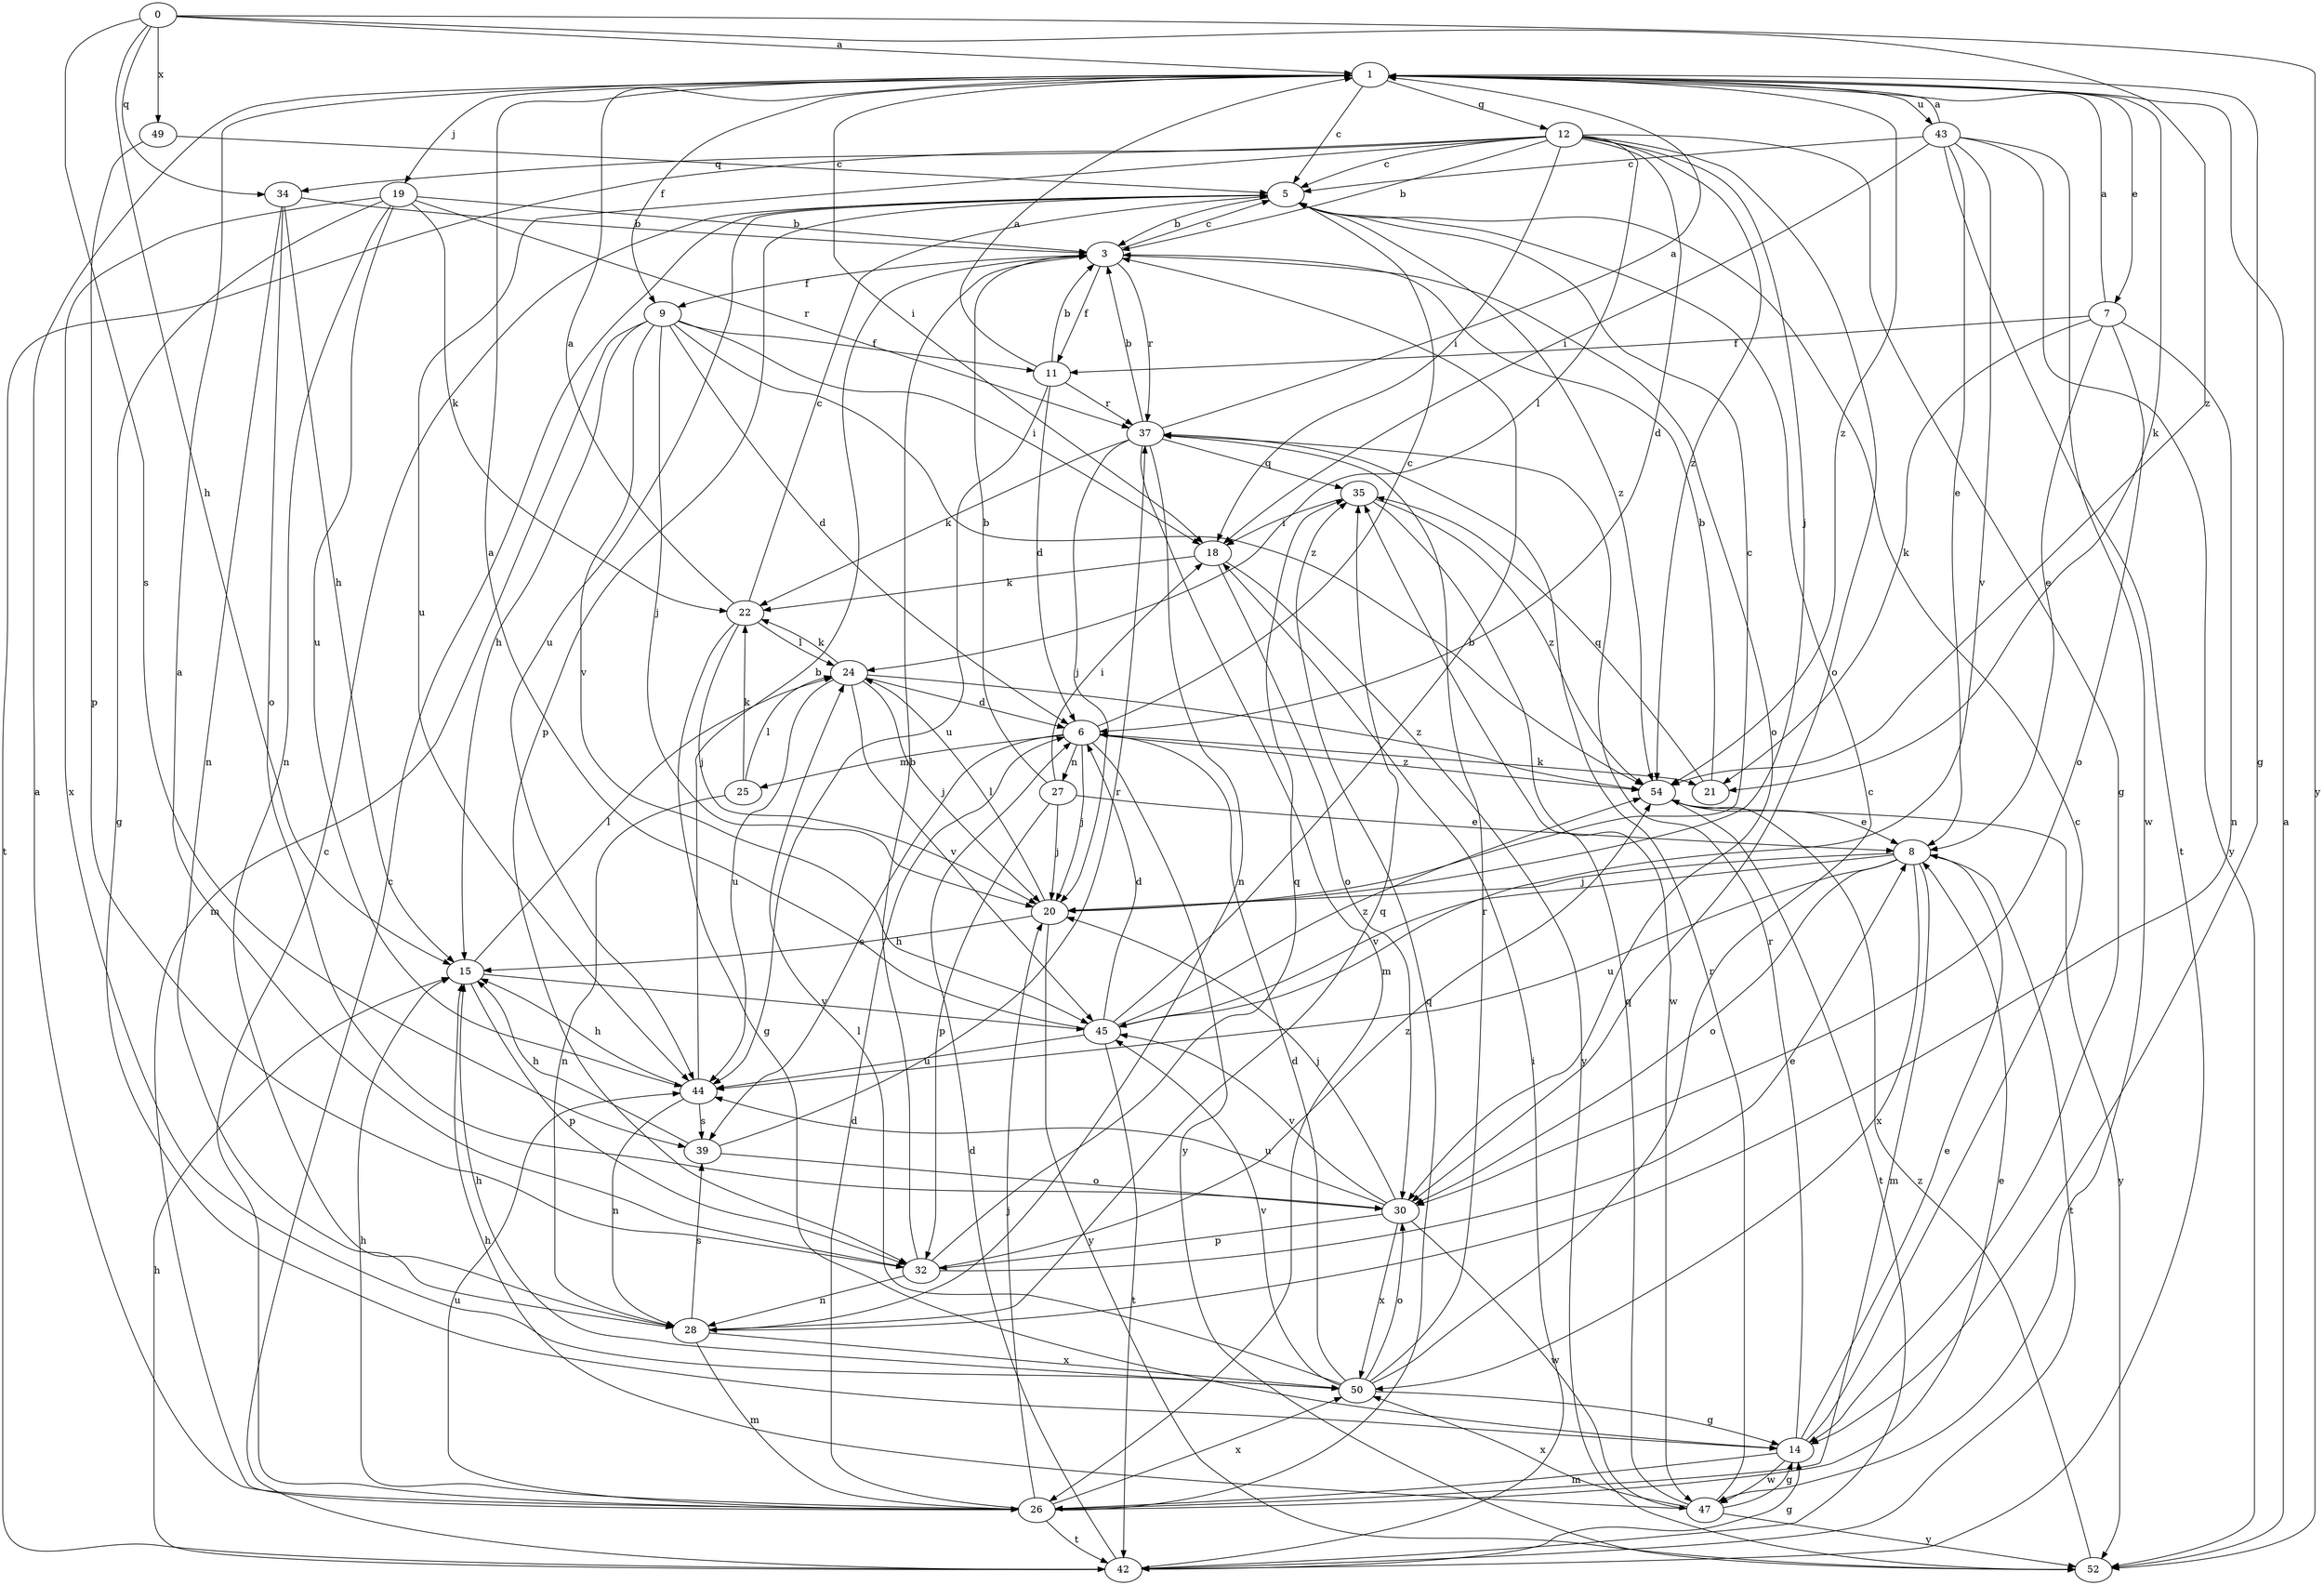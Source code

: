 strict digraph  {
0;
1;
3;
5;
6;
7;
8;
9;
11;
12;
14;
15;
18;
19;
20;
21;
22;
24;
25;
26;
27;
28;
30;
32;
34;
35;
37;
39;
42;
43;
44;
45;
47;
49;
50;
52;
54;
0 -> 1  [label=a];
0 -> 15  [label=h];
0 -> 34  [label=q];
0 -> 39  [label=s];
0 -> 49  [label=x];
0 -> 52  [label=y];
0 -> 54  [label=z];
1 -> 5  [label=c];
1 -> 7  [label=e];
1 -> 9  [label=f];
1 -> 12  [label=g];
1 -> 14  [label=g];
1 -> 18  [label=i];
1 -> 19  [label=j];
1 -> 21  [label=k];
1 -> 43  [label=u];
1 -> 54  [label=z];
3 -> 5  [label=c];
3 -> 9  [label=f];
3 -> 11  [label=f];
3 -> 30  [label=o];
3 -> 37  [label=r];
5 -> 3  [label=b];
5 -> 32  [label=p];
5 -> 44  [label=u];
5 -> 54  [label=z];
6 -> 5  [label=c];
6 -> 20  [label=j];
6 -> 21  [label=k];
6 -> 25  [label=m];
6 -> 27  [label=n];
6 -> 39  [label=s];
6 -> 52  [label=y];
6 -> 54  [label=z];
7 -> 1  [label=a];
7 -> 8  [label=e];
7 -> 11  [label=f];
7 -> 21  [label=k];
7 -> 28  [label=n];
7 -> 30  [label=o];
8 -> 20  [label=j];
8 -> 26  [label=m];
8 -> 30  [label=o];
8 -> 42  [label=t];
8 -> 44  [label=u];
8 -> 45  [label=v];
8 -> 50  [label=x];
9 -> 6  [label=d];
9 -> 11  [label=f];
9 -> 15  [label=h];
9 -> 18  [label=i];
9 -> 20  [label=j];
9 -> 26  [label=m];
9 -> 45  [label=v];
9 -> 54  [label=z];
11 -> 1  [label=a];
11 -> 3  [label=b];
11 -> 6  [label=d];
11 -> 37  [label=r];
11 -> 44  [label=u];
12 -> 3  [label=b];
12 -> 5  [label=c];
12 -> 6  [label=d];
12 -> 14  [label=g];
12 -> 18  [label=i];
12 -> 20  [label=j];
12 -> 24  [label=l];
12 -> 30  [label=o];
12 -> 34  [label=q];
12 -> 42  [label=t];
12 -> 44  [label=u];
12 -> 54  [label=z];
14 -> 5  [label=c];
14 -> 8  [label=e];
14 -> 26  [label=m];
14 -> 37  [label=r];
14 -> 47  [label=w];
15 -> 24  [label=l];
15 -> 32  [label=p];
15 -> 45  [label=v];
18 -> 22  [label=k];
18 -> 30  [label=o];
18 -> 52  [label=y];
19 -> 3  [label=b];
19 -> 14  [label=g];
19 -> 22  [label=k];
19 -> 28  [label=n];
19 -> 37  [label=r];
19 -> 44  [label=u];
19 -> 50  [label=x];
20 -> 5  [label=c];
20 -> 15  [label=h];
20 -> 24  [label=l];
20 -> 52  [label=y];
21 -> 3  [label=b];
21 -> 35  [label=q];
22 -> 1  [label=a];
22 -> 5  [label=c];
22 -> 14  [label=g];
22 -> 20  [label=j];
22 -> 24  [label=l];
24 -> 6  [label=d];
24 -> 20  [label=j];
24 -> 22  [label=k];
24 -> 44  [label=u];
24 -> 45  [label=v];
24 -> 54  [label=z];
25 -> 22  [label=k];
25 -> 24  [label=l];
25 -> 28  [label=n];
26 -> 1  [label=a];
26 -> 5  [label=c];
26 -> 6  [label=d];
26 -> 8  [label=e];
26 -> 15  [label=h];
26 -> 20  [label=j];
26 -> 35  [label=q];
26 -> 42  [label=t];
26 -> 44  [label=u];
26 -> 50  [label=x];
27 -> 3  [label=b];
27 -> 8  [label=e];
27 -> 18  [label=i];
27 -> 20  [label=j];
27 -> 32  [label=p];
28 -> 26  [label=m];
28 -> 35  [label=q];
28 -> 39  [label=s];
28 -> 50  [label=x];
30 -> 20  [label=j];
30 -> 32  [label=p];
30 -> 44  [label=u];
30 -> 45  [label=v];
30 -> 47  [label=w];
30 -> 50  [label=x];
32 -> 1  [label=a];
32 -> 3  [label=b];
32 -> 8  [label=e];
32 -> 28  [label=n];
32 -> 35  [label=q];
32 -> 54  [label=z];
34 -> 3  [label=b];
34 -> 15  [label=h];
34 -> 28  [label=n];
34 -> 30  [label=o];
35 -> 18  [label=i];
35 -> 47  [label=w];
35 -> 54  [label=z];
37 -> 1  [label=a];
37 -> 3  [label=b];
37 -> 20  [label=j];
37 -> 22  [label=k];
37 -> 26  [label=m];
37 -> 28  [label=n];
37 -> 35  [label=q];
39 -> 15  [label=h];
39 -> 30  [label=o];
39 -> 37  [label=r];
42 -> 5  [label=c];
42 -> 6  [label=d];
42 -> 14  [label=g];
42 -> 15  [label=h];
42 -> 18  [label=i];
43 -> 1  [label=a];
43 -> 5  [label=c];
43 -> 8  [label=e];
43 -> 18  [label=i];
43 -> 42  [label=t];
43 -> 45  [label=v];
43 -> 47  [label=w];
43 -> 52  [label=y];
44 -> 3  [label=b];
44 -> 15  [label=h];
44 -> 28  [label=n];
44 -> 39  [label=s];
45 -> 1  [label=a];
45 -> 3  [label=b];
45 -> 6  [label=d];
45 -> 42  [label=t];
45 -> 44  [label=u];
45 -> 54  [label=z];
47 -> 14  [label=g];
47 -> 15  [label=h];
47 -> 35  [label=q];
47 -> 37  [label=r];
47 -> 50  [label=x];
47 -> 52  [label=y];
49 -> 5  [label=c];
49 -> 32  [label=p];
50 -> 5  [label=c];
50 -> 6  [label=d];
50 -> 14  [label=g];
50 -> 15  [label=h];
50 -> 24  [label=l];
50 -> 30  [label=o];
50 -> 37  [label=r];
50 -> 45  [label=v];
52 -> 1  [label=a];
52 -> 54  [label=z];
54 -> 8  [label=e];
54 -> 42  [label=t];
54 -> 52  [label=y];
}
